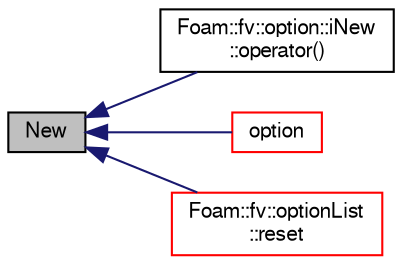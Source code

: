 digraph "New"
{
  bgcolor="transparent";
  edge [fontname="FreeSans",fontsize="10",labelfontname="FreeSans",labelfontsize="10"];
  node [fontname="FreeSans",fontsize="10",shape=record];
  rankdir="LR";
  Node1326 [label="New",height=0.2,width=0.4,color="black", fillcolor="grey75", style="filled", fontcolor="black"];
  Node1326 -> Node1327 [dir="back",color="midnightblue",fontsize="10",style="solid",fontname="FreeSans"];
  Node1327 [label="Foam::fv::option::iNew\l::operator()",height=0.2,width=0.4,color="black",URL="$a23450.html#aade9db5e363d52d9f47d6ae1f680d6f9"];
  Node1326 -> Node1328 [dir="back",color="midnightblue",fontsize="10",style="solid",fontname="FreeSans"];
  Node1328 [label="option",height=0.2,width=0.4,color="red",URL="$a23446.html#ae8a7df41d59954162bf2d0e0f39c0aa2",tooltip="Construct from components. "];
  Node1326 -> Node1330 [dir="back",color="midnightblue",fontsize="10",style="solid",fontname="FreeSans"];
  Node1330 [label="Foam::fv::optionList\l::reset",height=0.2,width=0.4,color="red",URL="$a23454.html#a08d5e47664d164c806dc4d18a7d139aa",tooltip="Reset the source list. "];
}
